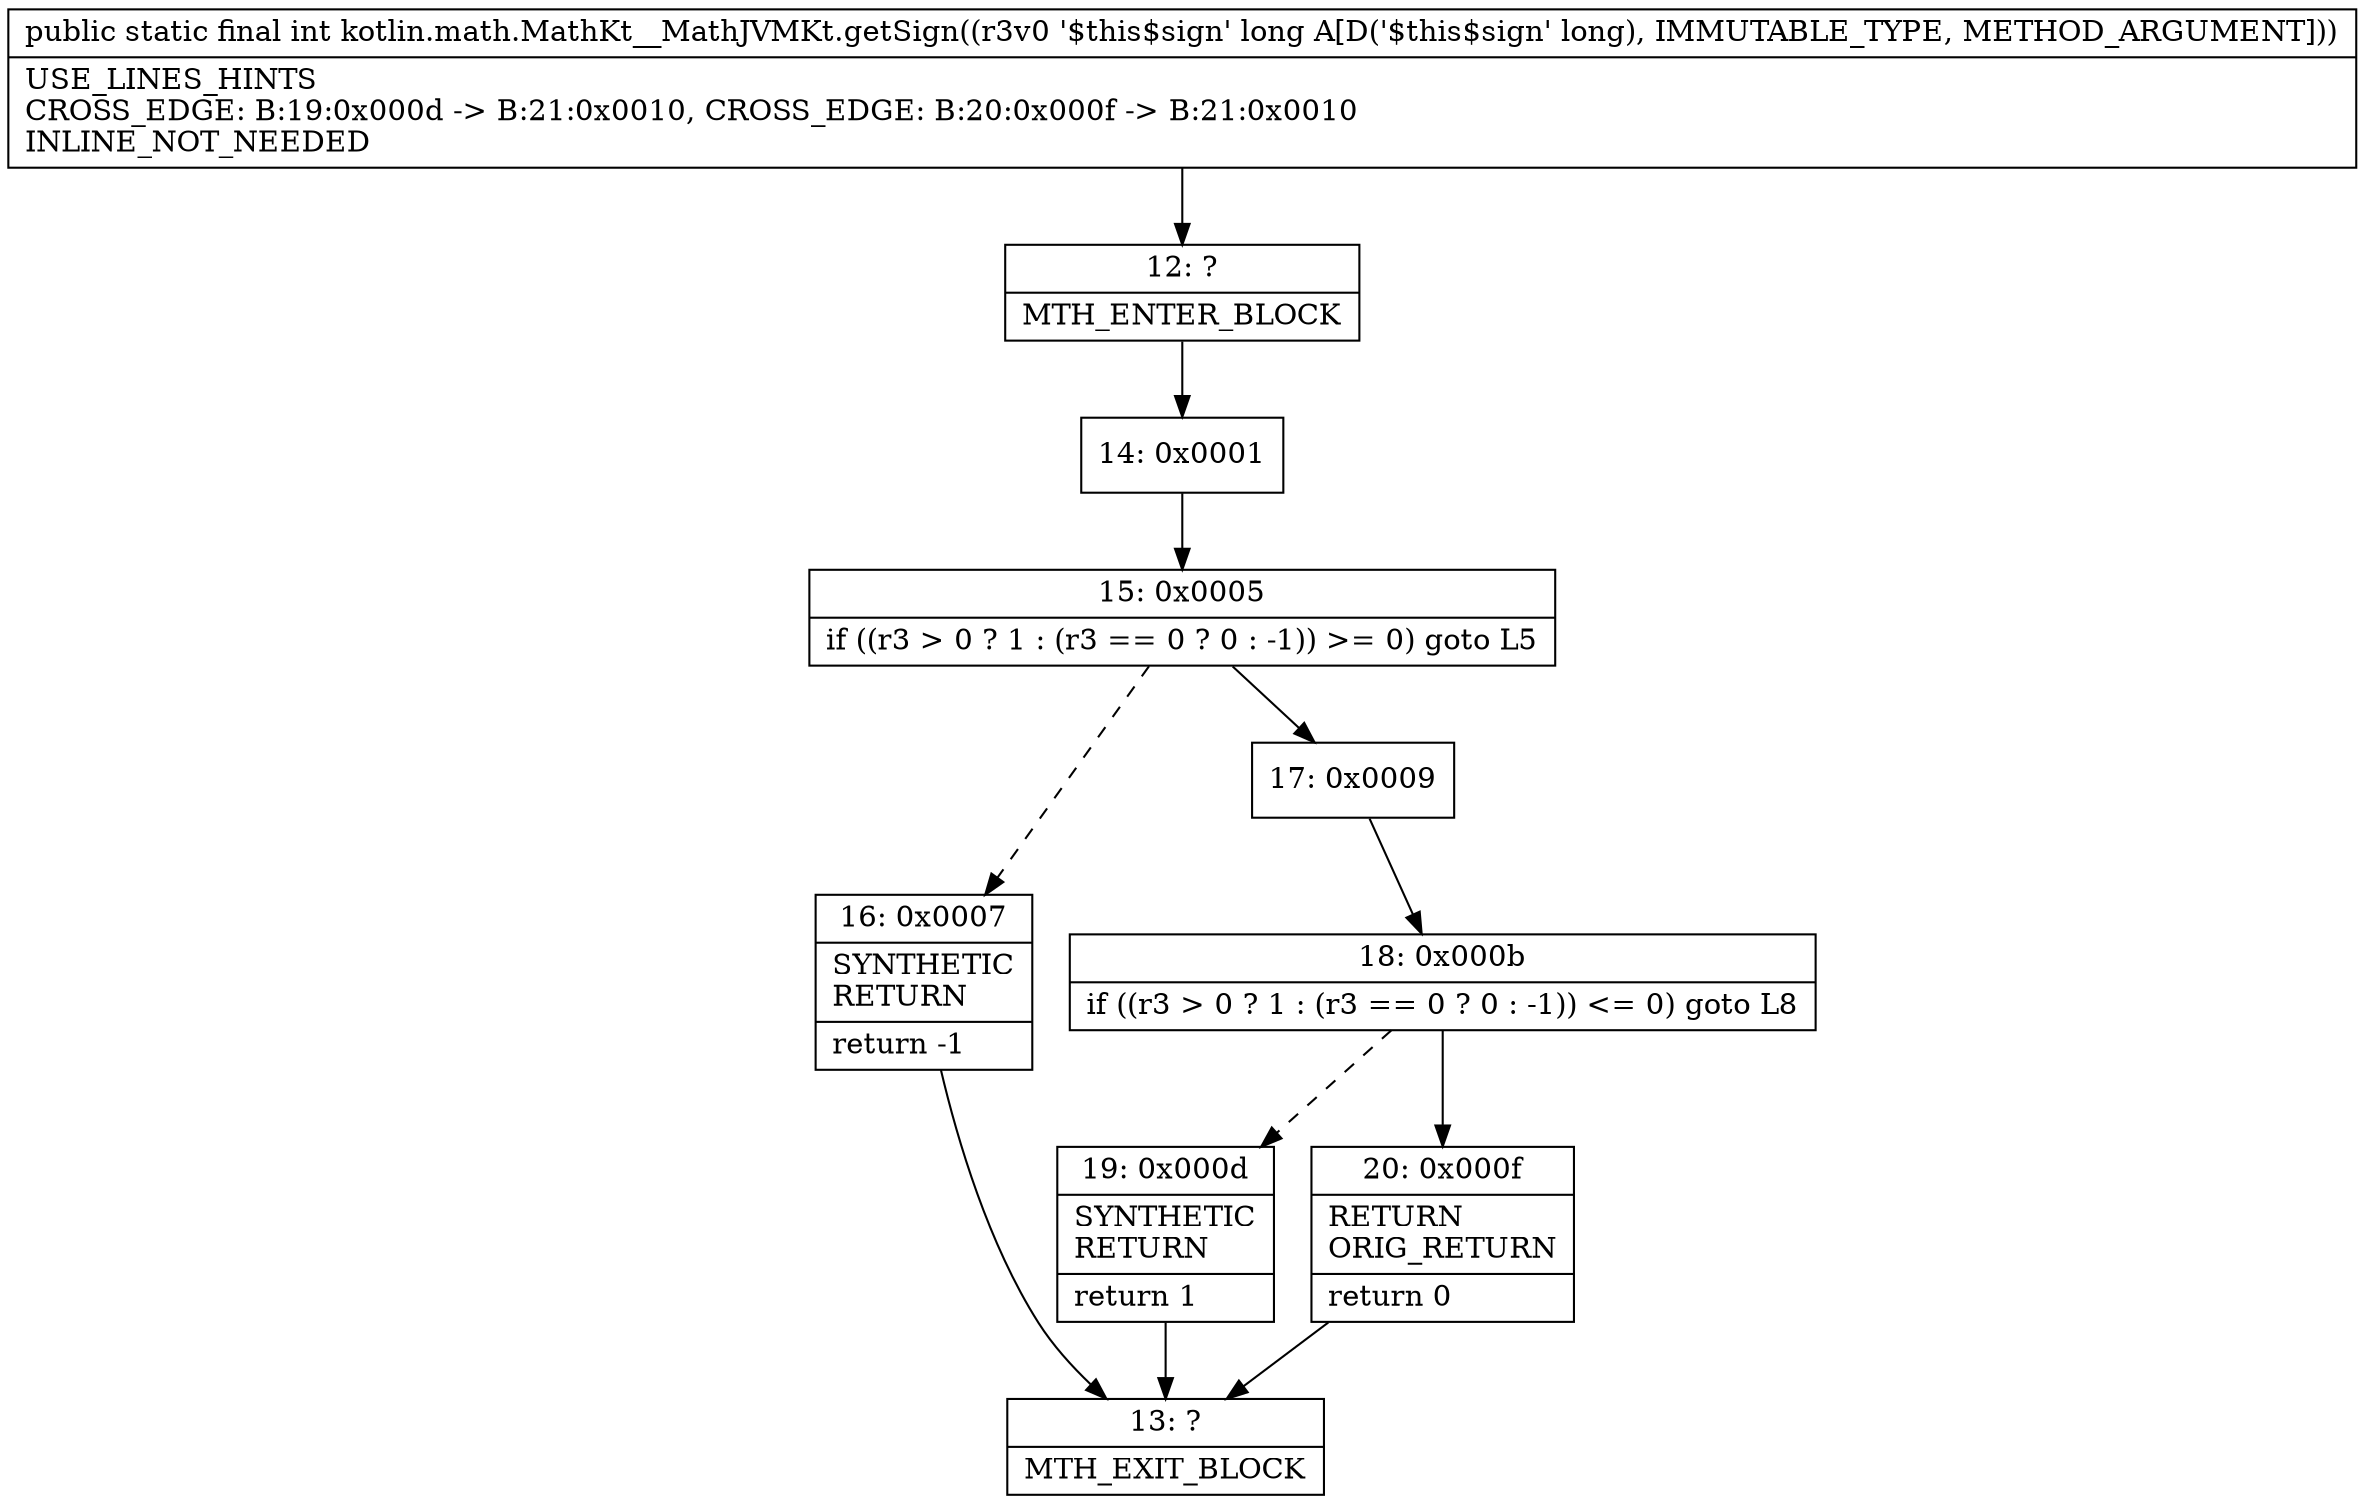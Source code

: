 digraph "CFG forkotlin.math.MathKt__MathJVMKt.getSign(J)I" {
Node_12 [shape=record,label="{12\:\ ?|MTH_ENTER_BLOCK\l}"];
Node_14 [shape=record,label="{14\:\ 0x0001}"];
Node_15 [shape=record,label="{15\:\ 0x0005|if ((r3 \> 0 ? 1 : (r3 == 0 ? 0 : \-1)) \>= 0) goto L5\l}"];
Node_16 [shape=record,label="{16\:\ 0x0007|SYNTHETIC\lRETURN\l|return \-1\l}"];
Node_13 [shape=record,label="{13\:\ ?|MTH_EXIT_BLOCK\l}"];
Node_17 [shape=record,label="{17\:\ 0x0009}"];
Node_18 [shape=record,label="{18\:\ 0x000b|if ((r3 \> 0 ? 1 : (r3 == 0 ? 0 : \-1)) \<= 0) goto L8\l}"];
Node_19 [shape=record,label="{19\:\ 0x000d|SYNTHETIC\lRETURN\l|return 1\l}"];
Node_20 [shape=record,label="{20\:\ 0x000f|RETURN\lORIG_RETURN\l|return 0\l}"];
MethodNode[shape=record,label="{public static final int kotlin.math.MathKt__MathJVMKt.getSign((r3v0 '$this$sign' long A[D('$this$sign' long), IMMUTABLE_TYPE, METHOD_ARGUMENT]))  | USE_LINES_HINTS\lCROSS_EDGE: B:19:0x000d \-\> B:21:0x0010, CROSS_EDGE: B:20:0x000f \-\> B:21:0x0010\lINLINE_NOT_NEEDED\l}"];
MethodNode -> Node_12;Node_12 -> Node_14;
Node_14 -> Node_15;
Node_15 -> Node_16[style=dashed];
Node_15 -> Node_17;
Node_16 -> Node_13;
Node_17 -> Node_18;
Node_18 -> Node_19[style=dashed];
Node_18 -> Node_20;
Node_19 -> Node_13;
Node_20 -> Node_13;
}

